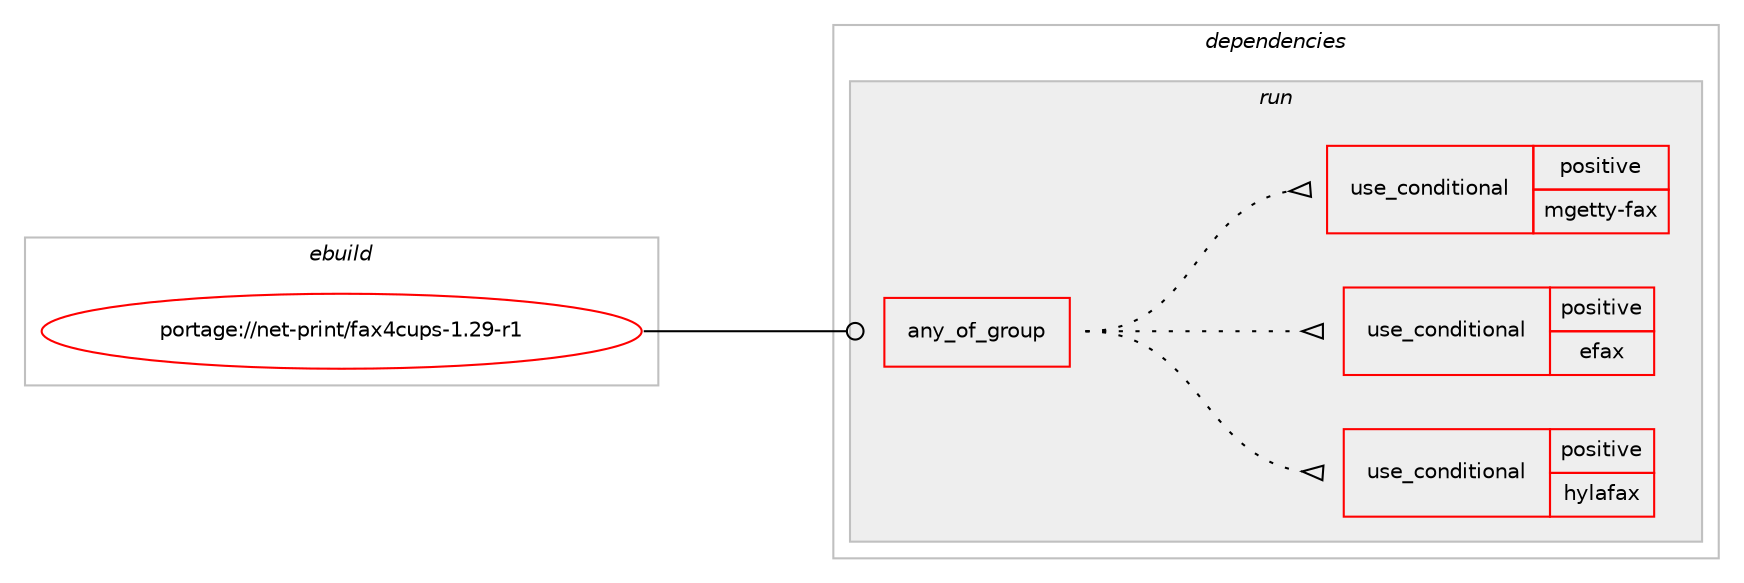 digraph prolog {

# *************
# Graph options
# *************

newrank=true;
concentrate=true;
compound=true;
graph [rankdir=LR,fontname=Helvetica,fontsize=10,ranksep=1.5];#, ranksep=2.5, nodesep=0.2];
edge  [arrowhead=vee];
node  [fontname=Helvetica,fontsize=10];

# **********
# The ebuild
# **********

subgraph cluster_leftcol {
color=gray;
rank=same;
label=<<i>ebuild</i>>;
id [label="portage://net-print/fax4cups-1.29-r1", color=red, width=4, href="../net-print/fax4cups-1.29-r1.svg"];
}

# ****************
# The dependencies
# ****************

subgraph cluster_midcol {
color=gray;
label=<<i>dependencies</i>>;
subgraph cluster_compile {
fillcolor="#eeeeee";
style=filled;
label=<<i>compile</i>>;
# *** BEGIN UNKNOWN DEPENDENCY TYPE (TODO) ***
# id -> package_dependency(portage://net-print/fax4cups-1.29-r1,install,no,net-print,cups,none,[,,],[],[])
# *** END UNKNOWN DEPENDENCY TYPE (TODO) ***

}
subgraph cluster_compileandrun {
fillcolor="#eeeeee";
style=filled;
label=<<i>compile and run</i>>;
}
subgraph cluster_run {
fillcolor="#eeeeee";
style=filled;
label=<<i>run</i>>;
subgraph any9 {
dependency502 [label=<<TABLE BORDER="0" CELLBORDER="1" CELLSPACING="0" CELLPADDING="4"><TR><TD CELLPADDING="10">any_of_group</TD></TR></TABLE>>, shape=none, color=red];subgraph cond290 {
dependency503 [label=<<TABLE BORDER="0" CELLBORDER="1" CELLSPACING="0" CELLPADDING="4"><TR><TD ROWSPAN="3" CELLPADDING="10">use_conditional</TD></TR><TR><TD>positive</TD></TR><TR><TD>hylafax</TD></TR></TABLE>>, shape=none, color=red];
# *** BEGIN UNKNOWN DEPENDENCY TYPE (TODO) ***
# dependency503 -> package_dependency(portage://net-print/fax4cups-1.29-r1,run,no,net-misc,hylafaxplus,none,[,,],[],[])
# *** END UNKNOWN DEPENDENCY TYPE (TODO) ***

}
dependency502:e -> dependency503:w [weight=20,style="dotted",arrowhead="oinv"];
subgraph cond291 {
dependency504 [label=<<TABLE BORDER="0" CELLBORDER="1" CELLSPACING="0" CELLPADDING="4"><TR><TD ROWSPAN="3" CELLPADDING="10">use_conditional</TD></TR><TR><TD>positive</TD></TR><TR><TD>efax</TD></TR></TABLE>>, shape=none, color=red];
# *** BEGIN UNKNOWN DEPENDENCY TYPE (TODO) ***
# dependency504 -> package_dependency(portage://net-print/fax4cups-1.29-r1,run,no,net-misc,efax,none,[,,],[],[])
# *** END UNKNOWN DEPENDENCY TYPE (TODO) ***

}
dependency502:e -> dependency504:w [weight=20,style="dotted",arrowhead="oinv"];
subgraph cond292 {
dependency505 [label=<<TABLE BORDER="0" CELLBORDER="1" CELLSPACING="0" CELLPADDING="4"><TR><TD ROWSPAN="3" CELLPADDING="10">use_conditional</TD></TR><TR><TD>positive</TD></TR><TR><TD>mgetty-fax</TD></TR></TABLE>>, shape=none, color=red];
# *** BEGIN UNKNOWN DEPENDENCY TYPE (TODO) ***
# dependency505 -> package_dependency(portage://net-print/fax4cups-1.29-r1,run,no,net-dialup,mgetty,none,[,,],[],[])
# *** END UNKNOWN DEPENDENCY TYPE (TODO) ***

}
dependency502:e -> dependency505:w [weight=20,style="dotted",arrowhead="oinv"];
}
id:e -> dependency502:w [weight=20,style="solid",arrowhead="odot"];
# *** BEGIN UNKNOWN DEPENDENCY TYPE (TODO) ***
# id -> package_dependency(portage://net-print/fax4cups-1.29-r1,run,no,app-admin,sudo,none,[,,],[],[])
# *** END UNKNOWN DEPENDENCY TYPE (TODO) ***

# *** BEGIN UNKNOWN DEPENDENCY TYPE (TODO) ***
# id -> package_dependency(portage://net-print/fax4cups-1.29-r1,run,no,net-print,cups,none,[,,],[],[])
# *** END UNKNOWN DEPENDENCY TYPE (TODO) ***

}
}

# **************
# The candidates
# **************

subgraph cluster_choices {
rank=same;
color=gray;
label=<<i>candidates</i>>;

}

}
